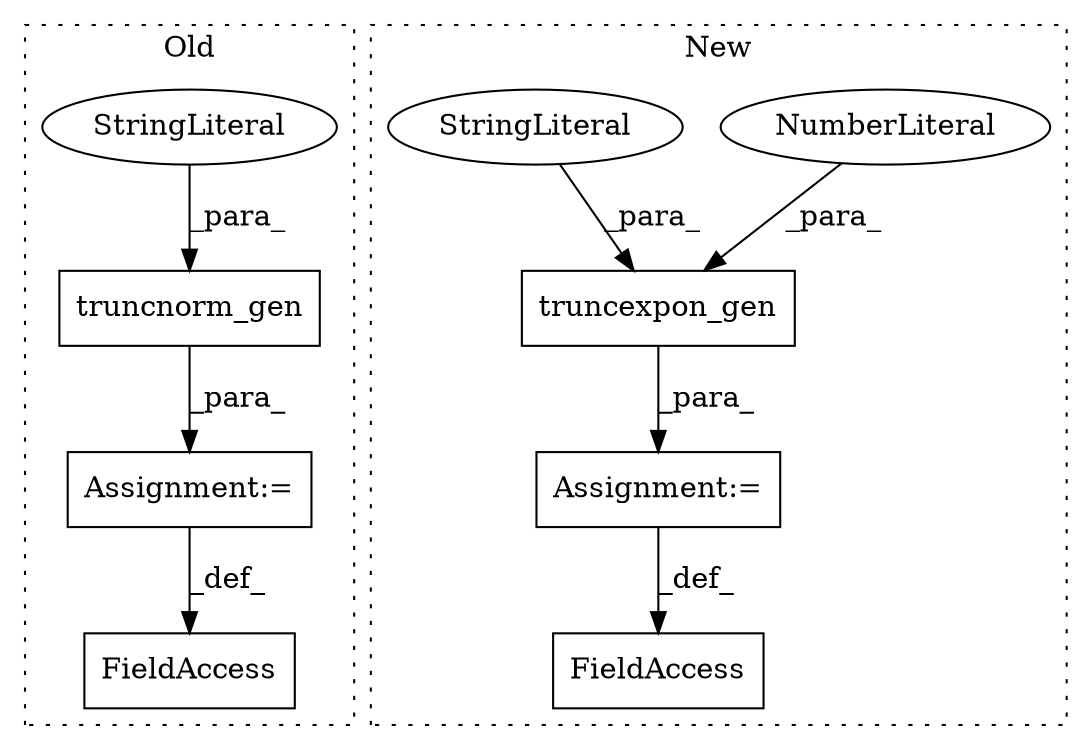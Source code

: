 digraph G {
subgraph cluster0 {
1 [label="truncnorm_gen" a="32" s="95610,95635" l="14,1" shape="box"];
4 [label="FieldAccess" a="22" s="95600" l="9" shape="box"];
7 [label="StringLiteral" a="45" s="95624" l="11" shape="ellipse"];
8 [label="Assignment:=" a="7" s="95609" l="1" shape="box"];
label = "Old";
style="dotted";
}
subgraph cluster1 {
2 [label="truncexpon_gen" a="32" s="95834,95865" l="15,1" shape="box"];
3 [label="NumberLiteral" a="34" s="95849" l="3" shape="ellipse"];
5 [label="FieldAccess" a="22" s="95823" l="10" shape="box"];
6 [label="Assignment:=" a="7" s="95833" l="1" shape="box"];
9 [label="StringLiteral" a="45" s="95853" l="12" shape="ellipse"];
label = "New";
style="dotted";
}
1 -> 8 [label="_para_"];
2 -> 6 [label="_para_"];
3 -> 2 [label="_para_"];
6 -> 5 [label="_def_"];
7 -> 1 [label="_para_"];
8 -> 4 [label="_def_"];
9 -> 2 [label="_para_"];
}